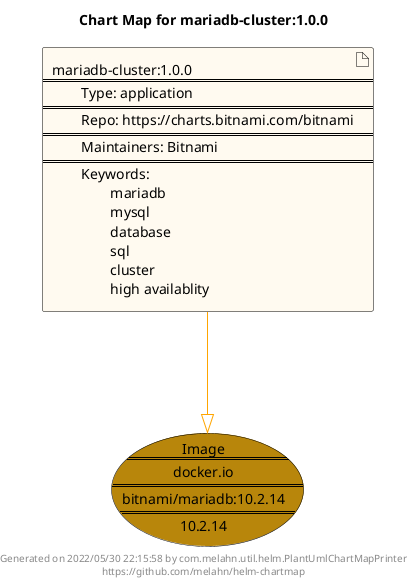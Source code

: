 @startuml
skinparam linetype ortho
skinparam backgroundColor white
skinparam usecaseBorderColor black
skinparam usecaseArrowColor LightSlateGray
skinparam artifactBorderColor black
skinparam artifactArrowColor LightSlateGray

title Chart Map for mariadb-cluster:1.0.0

'There is one referenced Helm Chart
artifact "mariadb-cluster:1.0.0\n====\n\tType: application\n====\n\tRepo: https://charts.bitnami.com/bitnami\n====\n\tMaintainers: Bitnami\n====\n\tKeywords: \n\t\tmariadb\n\t\tmysql\n\t\tdatabase\n\t\tsql\n\t\tcluster\n\t\thigh availablity" as mariadb_cluster_1_0_0 #FloralWhite

'There is one referenced Docker Image
usecase "Image\n====\ndocker.io\n====\nbitnami/mariadb:10.2.14\n====\n10.2.14" as docker_io_bitnami_mariadb_10_2_14 #DarkGoldenRod

'Chart Dependencies
mariadb_cluster_1_0_0--[#orange]-|>docker_io_bitnami_mariadb_10_2_14

center footer Generated on 2022/05/30 22:15:58 by com.melahn.util.helm.PlantUmlChartMapPrinter\nhttps://github.com/melahn/helm-chartmap
@enduml
